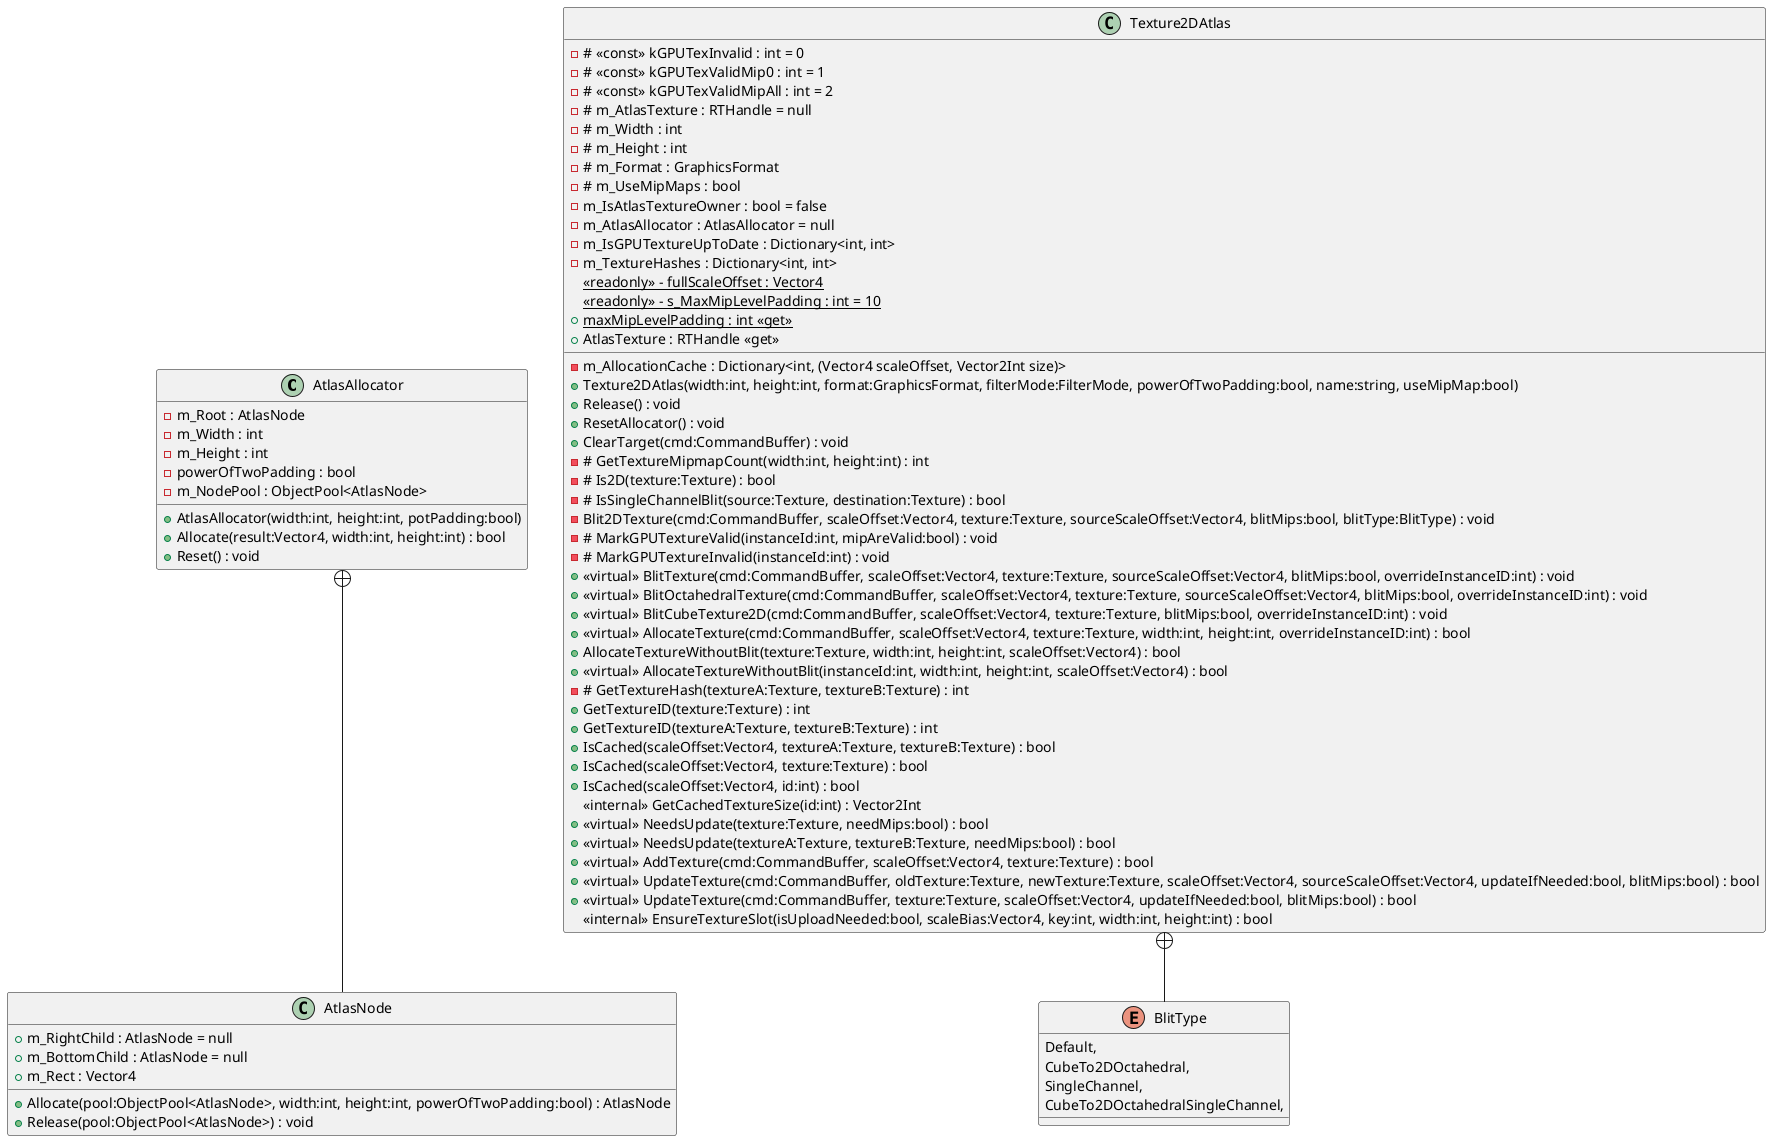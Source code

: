 @startuml
class AtlasAllocator {
    - m_Root : AtlasNode
    - m_Width : int
    - m_Height : int
    - powerOfTwoPadding : bool
    - m_NodePool : ObjectPool<AtlasNode>
    + AtlasAllocator(width:int, height:int, potPadding:bool)
    + Allocate(result:Vector4, width:int, height:int) : bool
    + Reset() : void
}
class Texture2DAtlas {
    - # <<const>> kGPUTexInvalid : int = 0
    - # <<const>> kGPUTexValidMip0 : int = 1
    - # <<const>> kGPUTexValidMipAll : int = 2
    - # m_AtlasTexture : RTHandle = null
    - # m_Width : int
    - # m_Height : int
    - # m_Format : GraphicsFormat
    - # m_UseMipMaps : bool
    - m_IsAtlasTextureOwner : bool = false
    - m_AtlasAllocator : AtlasAllocator = null
    - m_AllocationCache : Dictionary<int, (Vector4 scaleOffset, Vector2Int size)>
    - m_IsGPUTextureUpToDate : Dictionary<int, int>
    - m_TextureHashes : Dictionary<int, int>
    {static} <<readonly>> - fullScaleOffset : Vector4
    {static} <<readonly>> - s_MaxMipLevelPadding : int = 10
    + {static} maxMipLevelPadding : int <<get>>
    + AtlasTexture : RTHandle <<get>>
    + Texture2DAtlas(width:int, height:int, format:GraphicsFormat, filterMode:FilterMode, powerOfTwoPadding:bool, name:string, useMipMap:bool)
    + Release() : void
    + ResetAllocator() : void
    + ClearTarget(cmd:CommandBuffer) : void
    - # GetTextureMipmapCount(width:int, height:int) : int
    - # Is2D(texture:Texture) : bool
    - # IsSingleChannelBlit(source:Texture, destination:Texture) : bool
    - Blit2DTexture(cmd:CommandBuffer, scaleOffset:Vector4, texture:Texture, sourceScaleOffset:Vector4, blitMips:bool, blitType:BlitType) : void
    - # MarkGPUTextureValid(instanceId:int, mipAreValid:bool) : void
    - # MarkGPUTextureInvalid(instanceId:int) : void
    + <<virtual>> BlitTexture(cmd:CommandBuffer, scaleOffset:Vector4, texture:Texture, sourceScaleOffset:Vector4, blitMips:bool, overrideInstanceID:int) : void
    + <<virtual>> BlitOctahedralTexture(cmd:CommandBuffer, scaleOffset:Vector4, texture:Texture, sourceScaleOffset:Vector4, blitMips:bool, overrideInstanceID:int) : void
    + <<virtual>> BlitCubeTexture2D(cmd:CommandBuffer, scaleOffset:Vector4, texture:Texture, blitMips:bool, overrideInstanceID:int) : void
    + <<virtual>> AllocateTexture(cmd:CommandBuffer, scaleOffset:Vector4, texture:Texture, width:int, height:int, overrideInstanceID:int) : bool
    + AllocateTextureWithoutBlit(texture:Texture, width:int, height:int, scaleOffset:Vector4) : bool
    + <<virtual>> AllocateTextureWithoutBlit(instanceId:int, width:int, height:int, scaleOffset:Vector4) : bool
    - # GetTextureHash(textureA:Texture, textureB:Texture) : int
    + GetTextureID(texture:Texture) : int
    + GetTextureID(textureA:Texture, textureB:Texture) : int
    + IsCached(scaleOffset:Vector4, textureA:Texture, textureB:Texture) : bool
    + IsCached(scaleOffset:Vector4, texture:Texture) : bool
    + IsCached(scaleOffset:Vector4, id:int) : bool
    <<internal>> GetCachedTextureSize(id:int) : Vector2Int
    + <<virtual>> NeedsUpdate(texture:Texture, needMips:bool) : bool
    + <<virtual>> NeedsUpdate(textureA:Texture, textureB:Texture, needMips:bool) : bool
    + <<virtual>> AddTexture(cmd:CommandBuffer, scaleOffset:Vector4, texture:Texture) : bool
    + <<virtual>> UpdateTexture(cmd:CommandBuffer, oldTexture:Texture, newTexture:Texture, scaleOffset:Vector4, sourceScaleOffset:Vector4, updateIfNeeded:bool, blitMips:bool) : bool
    + <<virtual>> UpdateTexture(cmd:CommandBuffer, texture:Texture, scaleOffset:Vector4, updateIfNeeded:bool, blitMips:bool) : bool
    <<internal>> EnsureTextureSlot(isUploadNeeded:bool, scaleBias:Vector4, key:int, width:int, height:int) : bool
}
class AtlasNode {
    + m_RightChild : AtlasNode = null
    + m_BottomChild : AtlasNode = null
    + m_Rect : Vector4
    + Allocate(pool:ObjectPool<AtlasNode>, width:int, height:int, powerOfTwoPadding:bool) : AtlasNode
    + Release(pool:ObjectPool<AtlasNode>) : void
}
enum BlitType {
    Default,
    CubeTo2DOctahedral,
    SingleChannel,
    CubeTo2DOctahedralSingleChannel,
}
AtlasAllocator +-- AtlasNode
Texture2DAtlas +-- BlitType
@enduml
